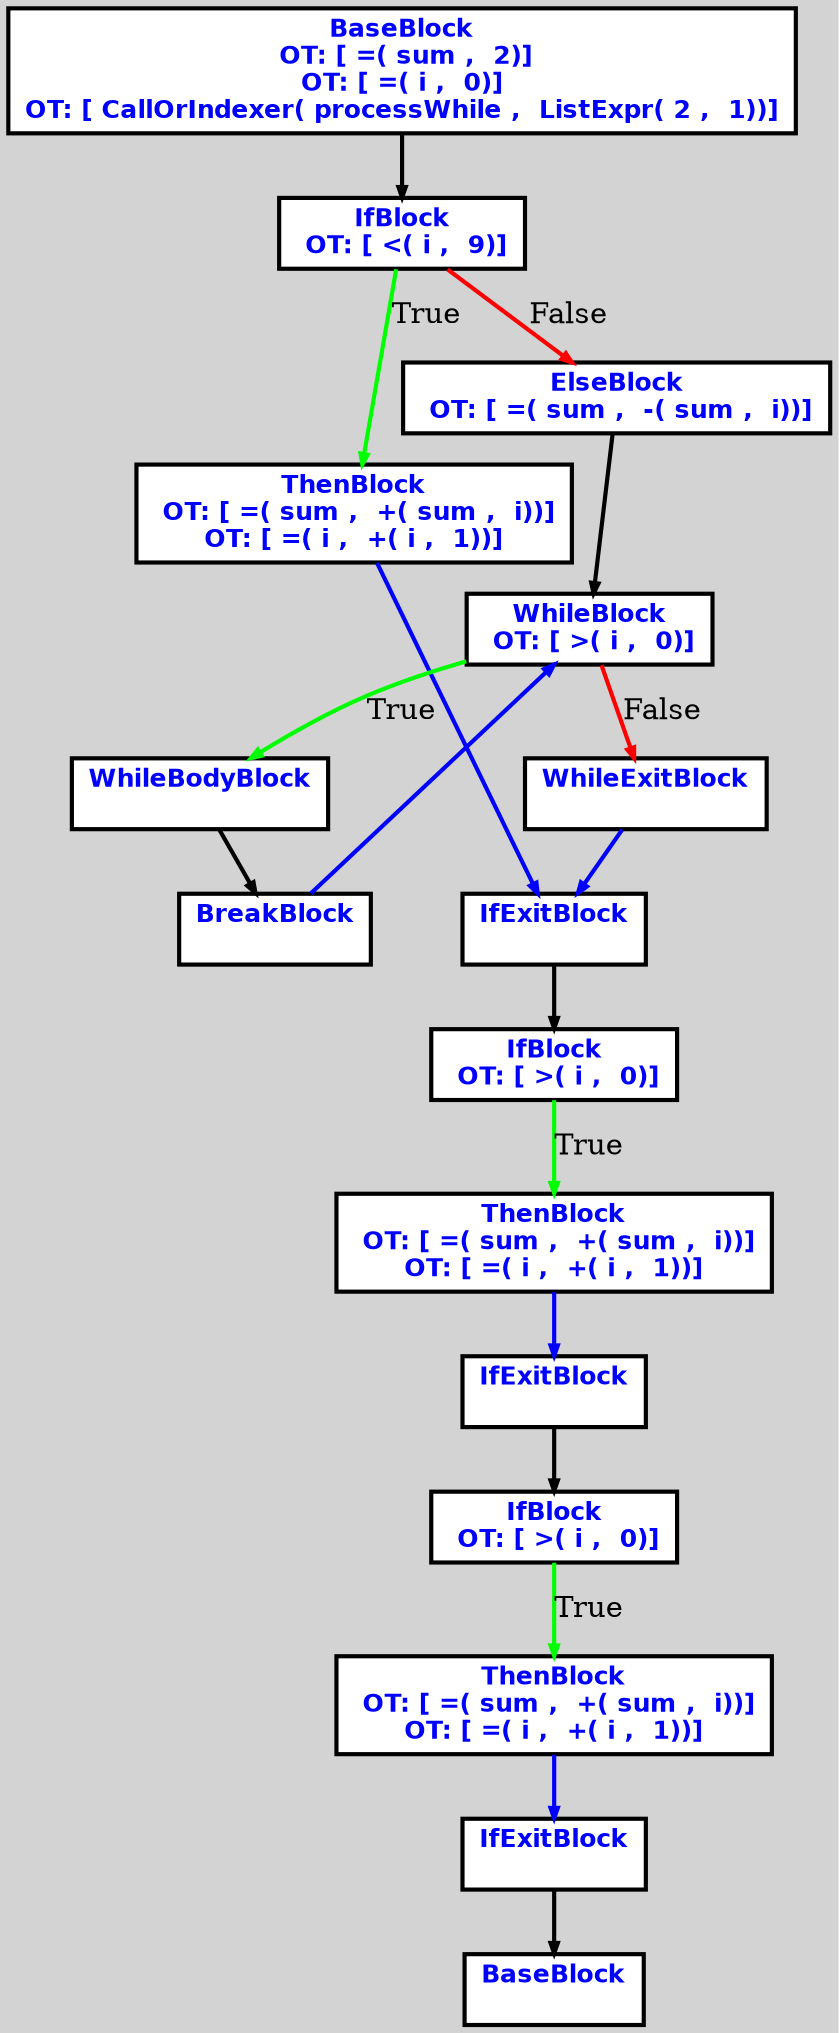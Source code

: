 digraph G {
ordering=out;
ranksep=.4;
bgcolor="lightgrey";  node [shape=box, fixedsize=false, fontsize=12, fontname="Helvetica-bold", fontcolor="blue"
width=.25, height=.25, color="black", fillcolor="white", style="filled, solid, bold"];

edge [arrowsize=.5, color="black", style="bold"]    n000012B83FEA34D0 [label="BaseBlock\n OT: [ =( sum ,  2)]
OT: [ =( i ,  0)]
OT: [ CallOrIndexer( processWhile ,  ListExpr( 2 ,  1))]
"]
    n000012B83FEA35D0 [label="IfBlock\n OT: [ <( i ,  9)]
"]
    n000012B83FEA34D0 -> n000012B83FEA35D0
    n000012B83FEA35D0 -> n000012B83FEA3610 [label="True" color="green"]
    n000012B83FEA3610 [label="ThenBlock\n OT: [ =( sum ,  +( sum ,  i))]
OT: [ =( i ,  +( i ,  1))]
"]
    n000012B83FEA35D0 -> n000012B83FEA3650 [label="False" color="red"]
    n000012B83FEA3650 [label="ElseBlock\n OT: [ =( sum ,  -( sum ,  i))]
"]
    n000012B83FEA3690 [label="WhileBlock\n OT: [ >( i ,  0)]
"]
    n000012B83FEA3650 -> n000012B83FEA3690
	   n000012B83FEA3690 -> n000012B83FEA36D0 [ label = "True" color="green"]
    n000012B83FEA36D0 [label="WhileBodyBlock\n "]
    n000012B83FEA3710 [label="BreakBlock\n "]
    n000012B83FEA36D0 -> n000012B83FEA3710
    n000012B83FEA3710 -> n000012B83FEA3690 [ color="blue"]
	   n000012B83FEA3690 -> n000012B83FEA3850 [ label = "False" color="red"]
    n000012B83FEA3850 [label="WhileExitBlock\n "]
    n000012B83FEA3850 -> n000012B83FEA3890 [color="blue"]
    n000012B83FEA3610 -> n000012B83FEA3890 [ color="blue"]
    n000012B83FEA3890 [label="IfExitBlock\n "]
    n000012B83FEA38D0 [label="IfBlock\n OT: [ >( i ,  0)]
"]
    n000012B83FEA3890 -> n000012B83FEA38D0
    n000012B83FEA38D0 -> n000012B83FEA3910 [label="True" color="green"]
    n000012B83FEA3910 [label="ThenBlock\n OT: [ =( sum ,  +( sum ,  i))]
OT: [ =( i ,  +( i ,  1))]
"]
    n000012B83FEA3910 -> n000012B83FEA3950 [ color="blue"]
    n000012B83FEA3950 [label="IfExitBlock\n "]
    n000012B83FEA3990 [label="IfBlock\n OT: [ >( i ,  0)]
"]
    n000012B83FEA3950 -> n000012B83FEA3990
    n000012B83FEA3990 -> n000012B83FEA39D0 [label="True" color="green"]
    n000012B83FEA39D0 [label="ThenBlock\n OT: [ =( sum ,  +( sum ,  i))]
OT: [ =( i ,  +( i ,  1))]
"]
    n000012B83FEA39D0 -> n000012B83FEA3A10 [ color="blue"]
    n000012B83FEA3A10 [label="IfExitBlock\n "]
    n000012B83FEA3A50 [label="BaseBlock\n "]
    n000012B83FEA3A10 -> n000012B83FEA3A50
}
